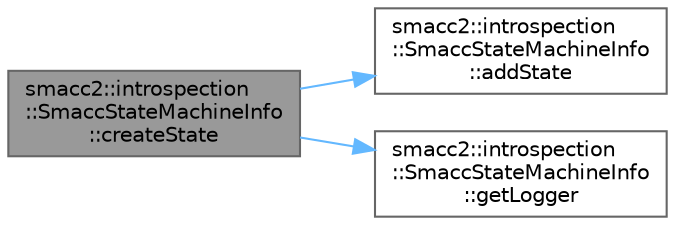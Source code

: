 digraph "smacc2::introspection::SmaccStateMachineInfo::createState"
{
 // LATEX_PDF_SIZE
  bgcolor="transparent";
  edge [fontname=Helvetica,fontsize=10,labelfontname=Helvetica,labelfontsize=10];
  node [fontname=Helvetica,fontsize=10,shape=box,height=0.2,width=0.4];
  rankdir="LR";
  Node1 [label="smacc2::introspection\l::SmaccStateMachineInfo\l::createState",height=0.2,width=0.4,color="gray40", fillcolor="grey60", style="filled", fontcolor="black",tooltip=" "];
  Node1 -> Node2 [color="steelblue1",style="solid"];
  Node2 [label="smacc2::introspection\l::SmaccStateMachineInfo\l::addState",height=0.2,width=0.4,color="grey40", fillcolor="white", style="filled",URL="$classsmacc2_1_1introspection_1_1SmaccStateMachineInfo.html#a3c11a1d985a501730d530ab9284286b0",tooltip=" "];
  Node1 -> Node3 [color="steelblue1",style="solid"];
  Node3 [label="smacc2::introspection\l::SmaccStateMachineInfo\l::getLogger",height=0.2,width=0.4,color="grey40", fillcolor="white", style="filled",URL="$classsmacc2_1_1introspection_1_1SmaccStateMachineInfo.html#a1ff11df2244e7438a95133a49fedd713",tooltip=" "];
}
